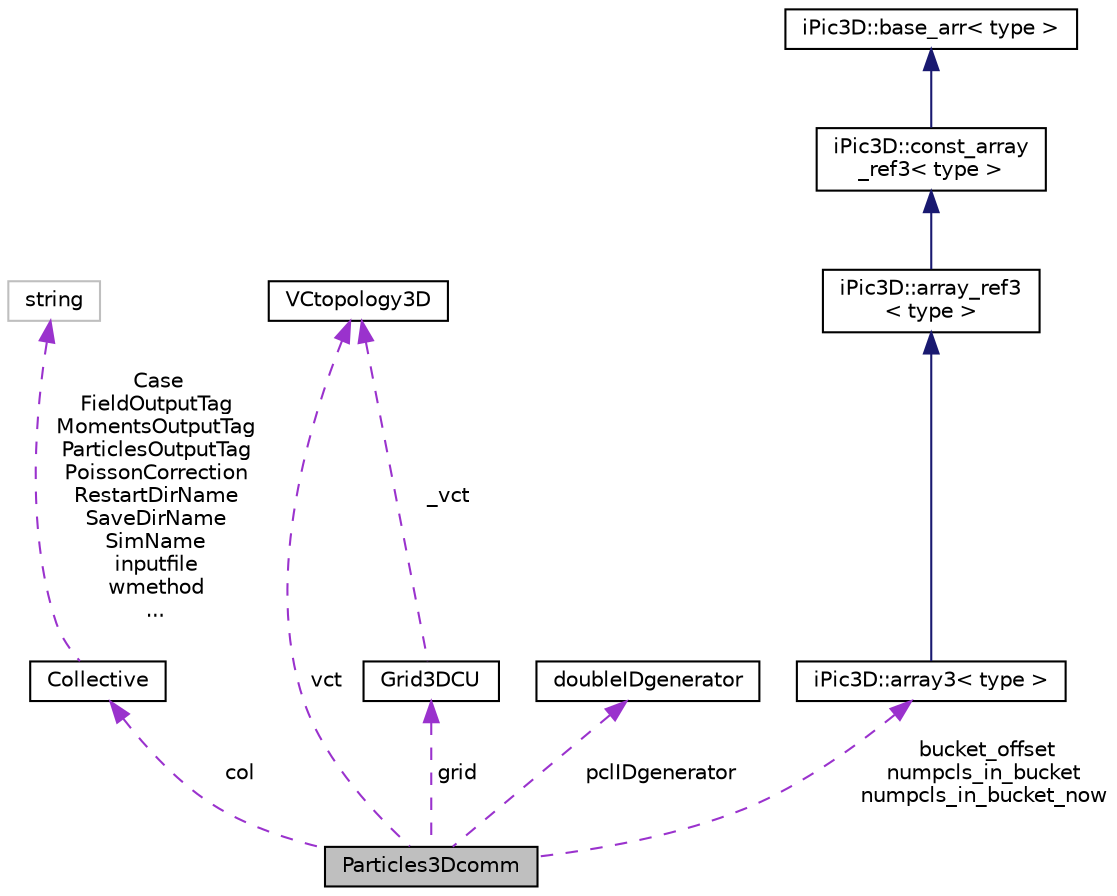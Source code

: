 digraph "Particles3Dcomm"
{
 // INTERACTIVE_SVG=YES
 // LATEX_PDF_SIZE
  edge [fontname="Helvetica",fontsize="10",labelfontname="Helvetica",labelfontsize="10"];
  node [fontname="Helvetica",fontsize="10",shape=record];
  Node1 [label="Particles3Dcomm",height=0.2,width=0.4,color="black", fillcolor="grey75", style="filled", fontcolor="black",tooltip="class for particles of the same species with communications methods"];
  Node2 -> Node1 [dir="back",color="darkorchid3",fontsize="10",style="dashed",label=" col" ,fontname="Helvetica"];
  Node2 [label="Collective",height=0.2,width=0.4,color="black", fillcolor="white", style="filled",URL="$db/dfb/class_collective.html",tooltip=" "];
  Node3 -> Node2 [dir="back",color="darkorchid3",fontsize="10",style="dashed",label=" Case\nFieldOutputTag\nMomentsOutputTag\nParticlesOutputTag\nPoissonCorrection\nRestartDirName\nSaveDirName\nSimName\ninputfile\nwmethod\n..." ,fontname="Helvetica"];
  Node3 [label="string",height=0.2,width=0.4,color="grey75", fillcolor="white", style="filled",tooltip=" "];
  Node4 -> Node1 [dir="back",color="darkorchid3",fontsize="10",style="dashed",label=" vct" ,fontname="Helvetica"];
  Node4 [label="VCtopology3D",height=0.2,width=0.4,color="black", fillcolor="white", style="filled",URL="$d0/dd1/class_v_ctopology3_d.html",tooltip=" "];
  Node5 -> Node1 [dir="back",color="darkorchid3",fontsize="10",style="dashed",label=" grid" ,fontname="Helvetica"];
  Node5 [label="Grid3DCU",height=0.2,width=0.4,color="black", fillcolor="white", style="filled",URL="$d2/dd3/class_grid3_d_c_u.html",tooltip="Uniform cartesian local grid 3D."];
  Node4 -> Node5 [dir="back",color="darkorchid3",fontsize="10",style="dashed",label=" _vct" ,fontname="Helvetica"];
  Node6 -> Node1 [dir="back",color="darkorchid3",fontsize="10",style="dashed",label=" pclIDgenerator" ,fontname="Helvetica"];
  Node6 [label="doubleIDgenerator",height=0.2,width=0.4,color="black", fillcolor="white", style="filled",URL="$df/dd6/classdouble_i_dgenerator.html",tooltip=" "];
  Node7 -> Node1 [dir="back",color="darkorchid3",fontsize="10",style="dashed",label=" bucket_offset\nnumpcls_in_bucket\nnumpcls_in_bucket_now" ,fontname="Helvetica"];
  Node7 [label="iPic3D::array3\< type \>",height=0.2,width=0.4,color="black", fillcolor="white", style="filled",URL="$d4/d57/structi_pic3_d_1_1array3.html",tooltip=" "];
  Node8 -> Node7 [dir="back",color="midnightblue",fontsize="10",style="solid",fontname="Helvetica"];
  Node8 [label="iPic3D::array_ref3\l\< type \>",height=0.2,width=0.4,color="black", fillcolor="white", style="filled",URL="$da/d5a/classi_pic3_d_1_1array__ref3.html",tooltip=" "];
  Node9 -> Node8 [dir="back",color="midnightblue",fontsize="10",style="solid",fontname="Helvetica"];
  Node9 [label="iPic3D::const_array\l_ref3\< type \>",height=0.2,width=0.4,color="black", fillcolor="white", style="filled",URL="$d6/d3b/classi_pic3_d_1_1const__array__ref3.html",tooltip=" "];
  Node10 -> Node9 [dir="back",color="midnightblue",fontsize="10",style="solid",fontname="Helvetica"];
  Node10 [label="iPic3D::base_arr\< type \>",height=0.2,width=0.4,color="black", fillcolor="white", style="filled",URL="$d6/d95/classi_pic3_d_1_1base__arr.html",tooltip=" "];
}
